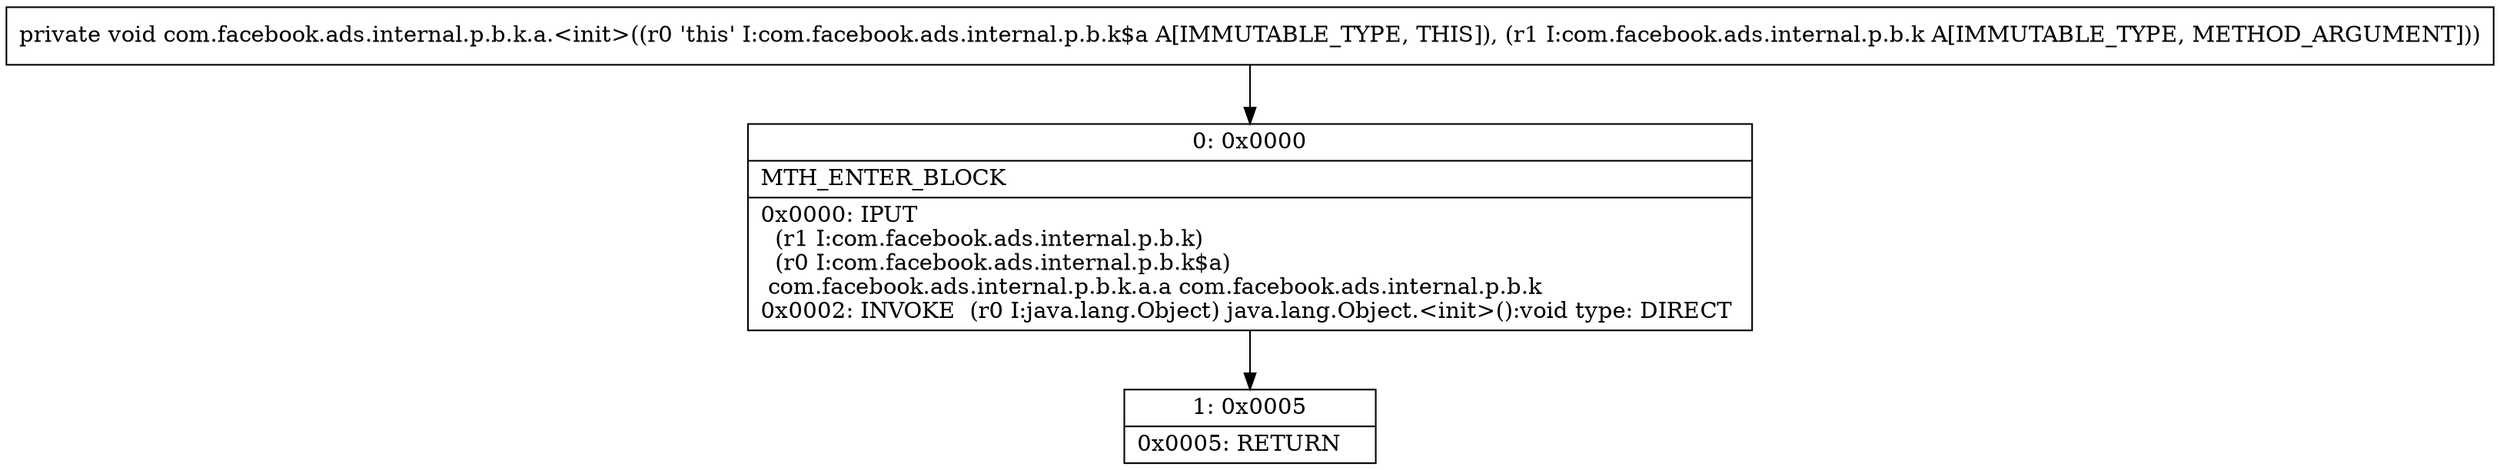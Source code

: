 digraph "CFG forcom.facebook.ads.internal.p.b.k.a.\<init\>(Lcom\/facebook\/ads\/internal\/p\/b\/k;)V" {
Node_0 [shape=record,label="{0\:\ 0x0000|MTH_ENTER_BLOCK\l|0x0000: IPUT  \l  (r1 I:com.facebook.ads.internal.p.b.k)\l  (r0 I:com.facebook.ads.internal.p.b.k$a)\l com.facebook.ads.internal.p.b.k.a.a com.facebook.ads.internal.p.b.k \l0x0002: INVOKE  (r0 I:java.lang.Object) java.lang.Object.\<init\>():void type: DIRECT \l}"];
Node_1 [shape=record,label="{1\:\ 0x0005|0x0005: RETURN   \l}"];
MethodNode[shape=record,label="{private void com.facebook.ads.internal.p.b.k.a.\<init\>((r0 'this' I:com.facebook.ads.internal.p.b.k$a A[IMMUTABLE_TYPE, THIS]), (r1 I:com.facebook.ads.internal.p.b.k A[IMMUTABLE_TYPE, METHOD_ARGUMENT])) }"];
MethodNode -> Node_0;
Node_0 -> Node_1;
}

